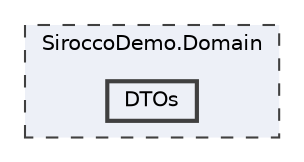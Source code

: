 digraph "SiroccoDemo.Domain/DTOs"
{
 // LATEX_PDF_SIZE
  bgcolor="transparent";
  edge [fontname=Helvetica,fontsize=10,labelfontname=Helvetica,labelfontsize=10];
  node [fontname=Helvetica,fontsize=10,shape=box,height=0.2,width=0.4];
  compound=true
  subgraph clusterdir_318f878e192cdc1dfdb4b79cdb838bbe {
    graph [ bgcolor="#edf0f7", pencolor="grey25", label="SiroccoDemo.Domain", fontname=Helvetica,fontsize=10 style="filled,dashed", URL="dir_318f878e192cdc1dfdb4b79cdb838bbe.html",tooltip=""]
  dir_10a4c62c1ff873e2c1aa7f61a7c41f7d [label="DTOs", fillcolor="#edf0f7", color="grey25", style="filled,bold", URL="dir_10a4c62c1ff873e2c1aa7f61a7c41f7d.html",tooltip=""];
  }
}
